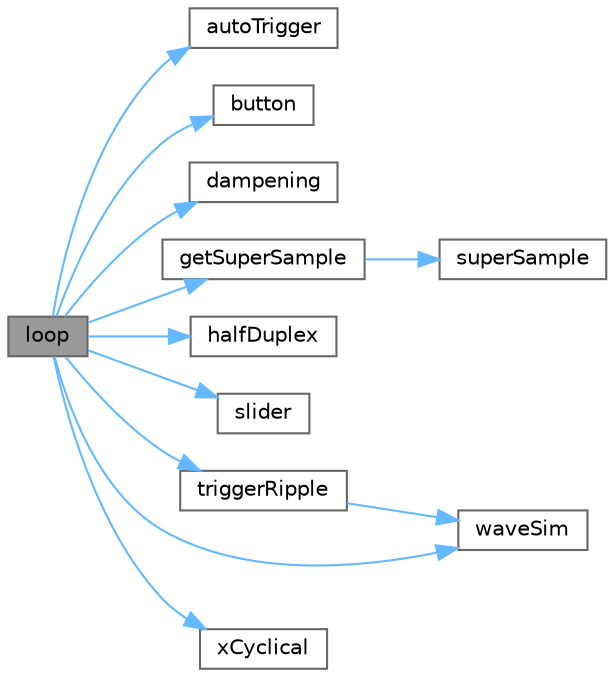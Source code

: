 digraph "loop"
{
 // INTERACTIVE_SVG=YES
 // LATEX_PDF_SIZE
  bgcolor="transparent";
  edge [fontname=Helvetica,fontsize=10,labelfontname=Helvetica,labelfontsize=10];
  node [fontname=Helvetica,fontsize=10,shape=box,height=0.2,width=0.4];
  rankdir="LR";
  Node1 [id="Node000001",label="loop",height=0.2,width=0.4,color="gray40", fillcolor="grey60", style="filled", fontcolor="black",tooltip=" "];
  Node1 -> Node2 [id="edge1_Node000001_Node000002",color="steelblue1",style="solid",tooltip=" "];
  Node2 [id="Node000002",label="autoTrigger",height=0.2,width=0.4,color="grey40", fillcolor="white", style="filled",URL="$d5/d94/_wave2d_8h_a4888587ada6e64ef92a816ee12037584.html#a4888587ada6e64ef92a816ee12037584",tooltip=" "];
  Node1 -> Node3 [id="edge2_Node000001_Node000003",color="steelblue1",style="solid",tooltip=" "];
  Node3 [id="Node000003",label="button",height=0.2,width=0.4,color="grey40", fillcolor="white", style="filled",URL="$d7/da1/old_8h_a1aba00ccb05d318eedbdb922d076f3e6.html#a1aba00ccb05d318eedbdb922d076f3e6",tooltip=" "];
  Node1 -> Node4 [id="edge3_Node000001_Node000004",color="steelblue1",style="solid",tooltip=" "];
  Node4 [id="Node000004",label="dampening",height=0.2,width=0.4,color="grey40", fillcolor="white", style="filled",URL="$d8/d78/examples_2_wave_2wave_8h_aa7d6eb4e4f91328bcee5e19a6a76ee4e.html#aa7d6eb4e4f91328bcee5e19a6a76ee4e",tooltip=" "];
  Node1 -> Node5 [id="edge4_Node000001_Node000005",color="steelblue1",style="solid",tooltip=" "];
  Node5 [id="Node000005",label="getSuperSample",height=0.2,width=0.4,color="grey40", fillcolor="white", style="filled",URL="$d5/d94/_wave2d_8h_ad3facb26c8fe2270d260a10ea9aceb09.html#ad3facb26c8fe2270d260a10ea9aceb09",tooltip=" "];
  Node5 -> Node6 [id="edge5_Node000005_Node000006",color="steelblue1",style="solid",tooltip=" "];
  Node6 [id="Node000006",label="superSample",height=0.2,width=0.4,color="grey40", fillcolor="white", style="filled",URL="$d8/d78/examples_2_wave_2wave_8h_aa9be298a86379d387b10e37b53bc3e3d.html#aa9be298a86379d387b10e37b53bc3e3d",tooltip=" "];
  Node1 -> Node7 [id="edge6_Node000001_Node000007",color="steelblue1",style="solid",tooltip=" "];
  Node7 [id="Node000007",label="halfDuplex",height=0.2,width=0.4,color="grey40", fillcolor="white", style="filled",URL="$d8/d78/examples_2_wave_2wave_8h_a59bd4956b290ca419c035740016664d4.html#a59bd4956b290ca419c035740016664d4",tooltip=" "];
  Node1 -> Node8 [id="edge7_Node000001_Node000008",color="steelblue1",style="solid",tooltip=" "];
  Node8 [id="Node000008",label="slider",height=0.2,width=0.4,color="grey40", fillcolor="white", style="filled",URL="$d8/d78/examples_2_wave_2wave_8h_a158d39a9e3154e76a27c891bfc9ecd29.html#a158d39a9e3154e76a27c891bfc9ecd29",tooltip=" "];
  Node1 -> Node9 [id="edge8_Node000001_Node000009",color="steelblue1",style="solid",tooltip=" "];
  Node9 [id="Node000009",label="triggerRipple",height=0.2,width=0.4,color="grey40", fillcolor="white", style="filled",URL="$d5/d94/_wave2d_8h_a9d11c16b7caa220080a8c45a73245b14.html#a9d11c16b7caa220080a8c45a73245b14",tooltip=" "];
  Node9 -> Node10 [id="edge9_Node000009_Node000010",color="steelblue1",style="solid",tooltip=" "];
  Node10 [id="Node000010",label="waveSim",height=0.2,width=0.4,color="grey40", fillcolor="white", style="filled",URL="$d8/d78/examples_2_wave_2wave_8h_a9c1ab94b23da54893875c5b6de8b8f3c.html#a9c1ab94b23da54893875c5b6de8b8f3c",tooltip=" "];
  Node1 -> Node10 [id="edge10_Node000001_Node000010",color="steelblue1",style="solid",tooltip=" "];
  Node1 -> Node11 [id="edge11_Node000001_Node000011",color="steelblue1",style="solid",tooltip=" "];
  Node11 [id="Node000011",label="xCyclical",height=0.2,width=0.4,color="grey40", fillcolor="white", style="filled",URL="$d5/d94/_wave2d_8h_a7e65311e6ea71eef029422a1873b9c79.html#a7e65311e6ea71eef029422a1873b9c79",tooltip=" "];
}
